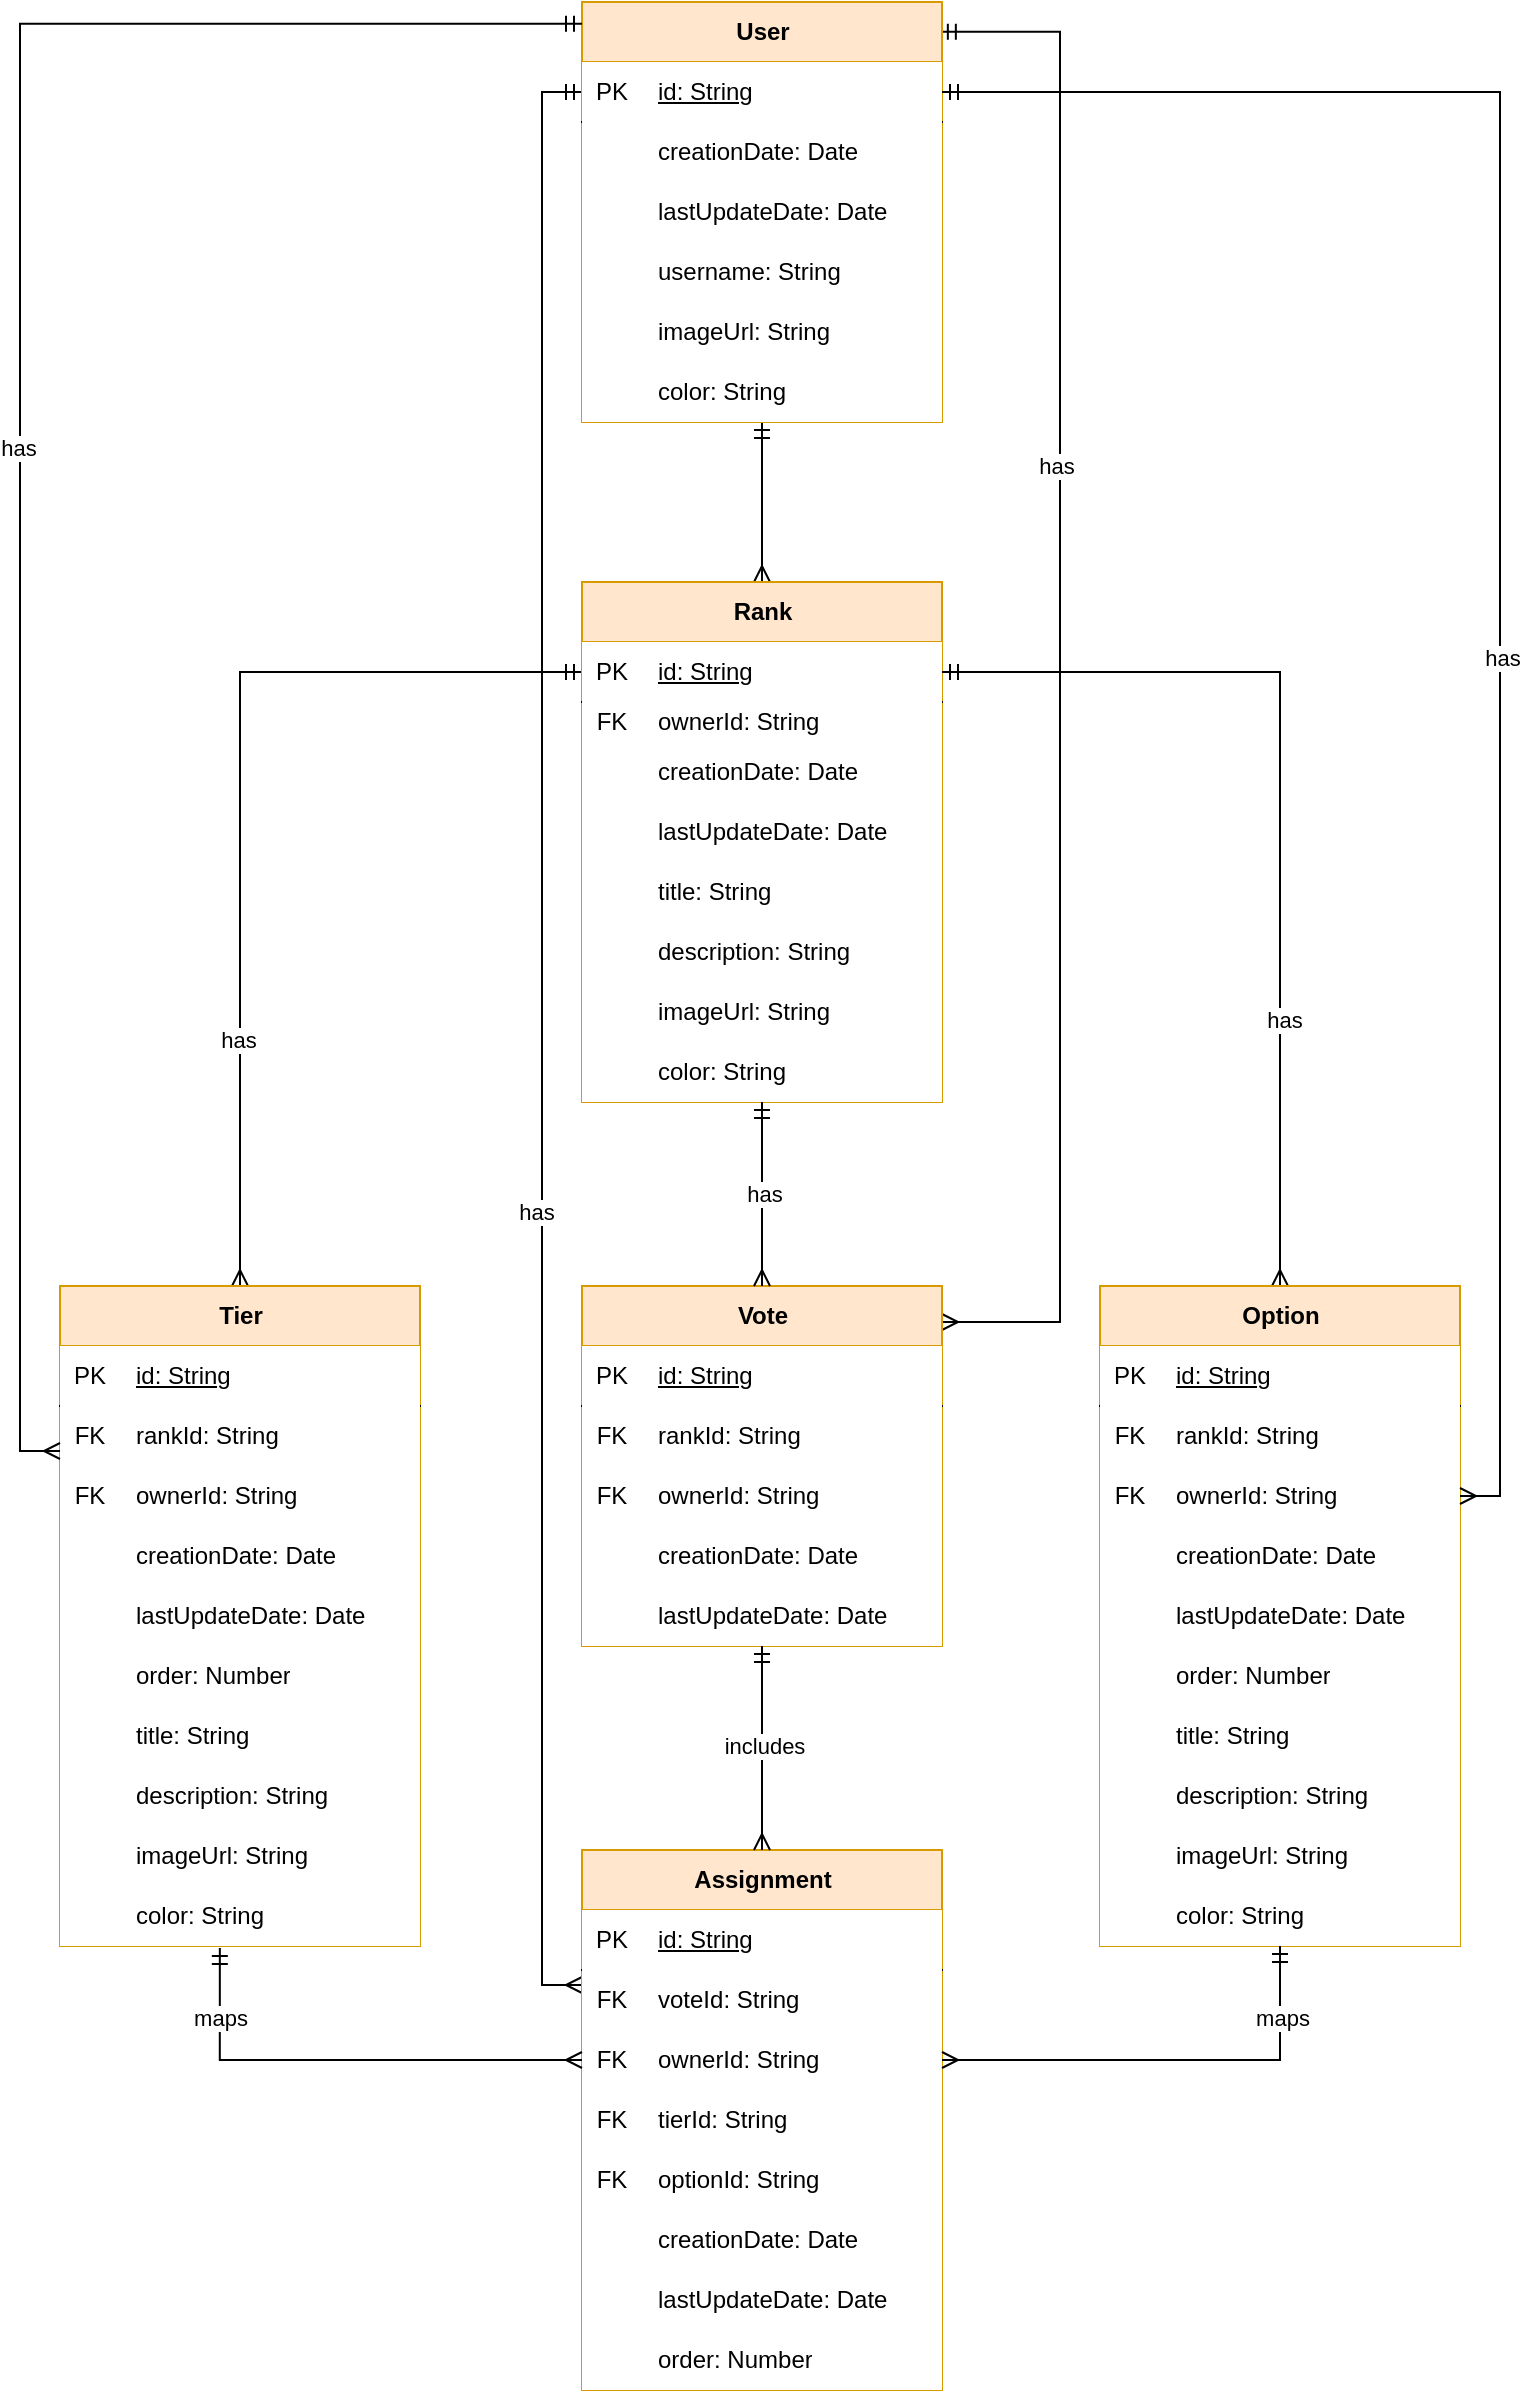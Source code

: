 <mxfile version="26.0.9" pages="2">
  <diagram id="C5RBs43oDa-KdzZeNtuy" name="DomainEntities">
    <mxGraphModel dx="1434" dy="2005" grid="1" gridSize="10" guides="1" tooltips="1" connect="1" arrows="1" fold="1" page="1" pageScale="1" pageWidth="827" pageHeight="1169" math="0" shadow="0">
      <root>
        <mxCell id="WIyWlLk6GJQsqaUBKTNV-0" />
        <mxCell id="WIyWlLk6GJQsqaUBKTNV-1" parent="WIyWlLk6GJQsqaUBKTNV-0" />
        <mxCell id="fkrr19BBSiYLOaLk3mBd-86" style="edgeStyle=orthogonalEdgeStyle;rounded=0;orthogonalLoop=1;jettySize=auto;html=1;exitX=0.5;exitY=0;exitDx=0;exitDy=0;entryX=0;entryY=0.5;entryDx=0;entryDy=0;endArrow=ERmandOne;endFill=0;startArrow=ERmany;startFill=0;" parent="WIyWlLk6GJQsqaUBKTNV-1" source="fkrr19BBSiYLOaLk3mBd-0" target="fkrr19BBSiYLOaLk3mBd-14" edge="1">
          <mxGeometry relative="1" as="geometry" />
        </mxCell>
        <mxCell id="fkrr19BBSiYLOaLk3mBd-94" value="has" style="edgeLabel;html=1;align=center;verticalAlign=middle;resizable=0;points=[];" parent="fkrr19BBSiYLOaLk3mBd-86" vertex="1" connectable="0">
          <mxGeometry x="-0.484" y="1" relative="1" as="geometry">
            <mxPoint as="offset" />
          </mxGeometry>
        </mxCell>
        <mxCell id="fkrr19BBSiYLOaLk3mBd-0" value="Tier" style="shape=table;startSize=30;container=1;collapsible=1;childLayout=tableLayout;fixedRows=1;rowLines=0;fontStyle=1;align=center;resizeLast=1;html=1;fillColor=#ffe6cc;strokeColor=#d79b00;fillStyle=solid;" parent="WIyWlLk6GJQsqaUBKTNV-1" vertex="1">
          <mxGeometry x="40" y="392" width="180" height="330" as="geometry" />
        </mxCell>
        <mxCell id="fkrr19BBSiYLOaLk3mBd-1" value="" style="shape=tableRow;horizontal=0;startSize=0;swimlaneHead=0;swimlaneBody=0;fillColor=none;collapsible=0;dropTarget=0;points=[[0,0.5],[1,0.5]];portConstraint=eastwest;top=0;left=0;right=0;bottom=1;" parent="fkrr19BBSiYLOaLk3mBd-0" vertex="1">
          <mxGeometry y="30" width="180" height="30" as="geometry" />
        </mxCell>
        <mxCell id="fkrr19BBSiYLOaLk3mBd-2" value="PK" style="shape=partialRectangle;connectable=0;fillColor=default;top=0;left=0;bottom=0;right=0;fontStyle=0;overflow=hidden;whiteSpace=wrap;html=1;" parent="fkrr19BBSiYLOaLk3mBd-1" vertex="1">
          <mxGeometry width="30" height="30" as="geometry">
            <mxRectangle width="30" height="30" as="alternateBounds" />
          </mxGeometry>
        </mxCell>
        <mxCell id="fkrr19BBSiYLOaLk3mBd-3" value="id: String" style="shape=partialRectangle;connectable=0;fillColor=default;top=0;left=0;bottom=0;right=0;align=left;spacingLeft=6;fontStyle=4;overflow=hidden;whiteSpace=wrap;html=1;" parent="fkrr19BBSiYLOaLk3mBd-1" vertex="1">
          <mxGeometry x="30" width="150" height="30" as="geometry">
            <mxRectangle width="150" height="30" as="alternateBounds" />
          </mxGeometry>
        </mxCell>
        <mxCell id="fkrr19BBSiYLOaLk3mBd-4" value="" style="shape=tableRow;horizontal=0;startSize=0;swimlaneHead=0;swimlaneBody=0;fillColor=none;collapsible=0;dropTarget=0;points=[[0,0.5],[1,0.5]];portConstraint=eastwest;top=0;left=0;right=0;bottom=0;" parent="fkrr19BBSiYLOaLk3mBd-0" vertex="1">
          <mxGeometry y="60" width="180" height="30" as="geometry" />
        </mxCell>
        <mxCell id="fkrr19BBSiYLOaLk3mBd-5" value="FK" style="shape=partialRectangle;connectable=0;fillColor=default;top=0;left=0;bottom=0;right=0;editable=1;overflow=hidden;whiteSpace=wrap;html=1;" parent="fkrr19BBSiYLOaLk3mBd-4" vertex="1">
          <mxGeometry width="30" height="30" as="geometry">
            <mxRectangle width="30" height="30" as="alternateBounds" />
          </mxGeometry>
        </mxCell>
        <mxCell id="fkrr19BBSiYLOaLk3mBd-6" value="rankId: String" style="shape=partialRectangle;connectable=0;fillColor=default;top=0;left=0;bottom=0;right=0;align=left;spacingLeft=6;overflow=hidden;whiteSpace=wrap;html=1;" parent="fkrr19BBSiYLOaLk3mBd-4" vertex="1">
          <mxGeometry x="30" width="150" height="30" as="geometry">
            <mxRectangle width="150" height="30" as="alternateBounds" />
          </mxGeometry>
        </mxCell>
        <mxCell id="fkrr19BBSiYLOaLk3mBd-7" value="" style="shape=tableRow;horizontal=0;startSize=0;swimlaneHead=0;swimlaneBody=0;fillColor=none;collapsible=0;dropTarget=0;points=[[0,0.5],[1,0.5]];portConstraint=eastwest;top=0;left=0;right=0;bottom=0;" parent="fkrr19BBSiYLOaLk3mBd-0" vertex="1">
          <mxGeometry y="90" width="180" height="30" as="geometry" />
        </mxCell>
        <mxCell id="fkrr19BBSiYLOaLk3mBd-8" value="FK" style="shape=partialRectangle;connectable=0;fillColor=default;top=0;left=0;bottom=0;right=0;editable=1;overflow=hidden;whiteSpace=wrap;html=1;" parent="fkrr19BBSiYLOaLk3mBd-7" vertex="1">
          <mxGeometry width="30" height="30" as="geometry">
            <mxRectangle width="30" height="30" as="alternateBounds" />
          </mxGeometry>
        </mxCell>
        <mxCell id="fkrr19BBSiYLOaLk3mBd-9" value="ownerId: String" style="shape=partialRectangle;connectable=0;fillColor=default;top=0;left=0;bottom=0;right=0;align=left;spacingLeft=6;overflow=hidden;whiteSpace=wrap;html=1;" parent="fkrr19BBSiYLOaLk3mBd-7" vertex="1">
          <mxGeometry x="30" width="150" height="30" as="geometry">
            <mxRectangle width="150" height="30" as="alternateBounds" />
          </mxGeometry>
        </mxCell>
        <mxCell id="fkrr19BBSiYLOaLk3mBd-10" value="" style="shape=tableRow;horizontal=0;startSize=0;swimlaneHead=0;swimlaneBody=0;fillColor=none;collapsible=0;dropTarget=0;points=[[0,0.5],[1,0.5]];portConstraint=eastwest;top=0;left=0;right=0;bottom=0;" parent="fkrr19BBSiYLOaLk3mBd-0" vertex="1">
          <mxGeometry y="120" width="180" height="30" as="geometry" />
        </mxCell>
        <mxCell id="fkrr19BBSiYLOaLk3mBd-11" value="" style="shape=partialRectangle;connectable=0;fillColor=default;top=0;left=0;bottom=0;right=0;editable=1;overflow=hidden;whiteSpace=wrap;html=1;" parent="fkrr19BBSiYLOaLk3mBd-10" vertex="1">
          <mxGeometry width="30" height="30" as="geometry">
            <mxRectangle width="30" height="30" as="alternateBounds" />
          </mxGeometry>
        </mxCell>
        <mxCell id="fkrr19BBSiYLOaLk3mBd-12" value="creationDate: Date" style="shape=partialRectangle;connectable=0;fillColor=default;top=0;left=0;bottom=0;right=0;align=left;spacingLeft=6;overflow=hidden;whiteSpace=wrap;html=1;" parent="fkrr19BBSiYLOaLk3mBd-10" vertex="1">
          <mxGeometry x="30" width="150" height="30" as="geometry">
            <mxRectangle width="150" height="30" as="alternateBounds" />
          </mxGeometry>
        </mxCell>
        <mxCell id="9jMOLHl6dxip2dDpwiiq-6" value="" style="shape=tableRow;horizontal=0;startSize=0;swimlaneHead=0;swimlaneBody=0;fillColor=none;collapsible=0;dropTarget=0;points=[[0,0.5],[1,0.5]];portConstraint=eastwest;top=0;left=0;right=0;bottom=0;" parent="fkrr19BBSiYLOaLk3mBd-0" vertex="1">
          <mxGeometry y="150" width="180" height="30" as="geometry" />
        </mxCell>
        <mxCell id="9jMOLHl6dxip2dDpwiiq-7" value="" style="shape=partialRectangle;connectable=0;fillColor=default;top=0;left=0;bottom=0;right=0;editable=1;overflow=hidden;whiteSpace=wrap;html=1;" parent="9jMOLHl6dxip2dDpwiiq-6" vertex="1">
          <mxGeometry width="30" height="30" as="geometry">
            <mxRectangle width="30" height="30" as="alternateBounds" />
          </mxGeometry>
        </mxCell>
        <mxCell id="9jMOLHl6dxip2dDpwiiq-8" value="lastUpdateDate: Date" style="shape=partialRectangle;connectable=0;fillColor=default;top=0;left=0;bottom=0;right=0;align=left;spacingLeft=6;overflow=hidden;whiteSpace=wrap;html=1;" parent="9jMOLHl6dxip2dDpwiiq-6" vertex="1">
          <mxGeometry x="30" width="150" height="30" as="geometry">
            <mxRectangle width="150" height="30" as="alternateBounds" />
          </mxGeometry>
        </mxCell>
        <mxCell id="9jMOLHl6dxip2dDpwiiq-9" value="" style="shape=tableRow;horizontal=0;startSize=0;swimlaneHead=0;swimlaneBody=0;fillColor=none;collapsible=0;dropTarget=0;points=[[0,0.5],[1,0.5]];portConstraint=eastwest;top=0;left=0;right=0;bottom=0;" parent="fkrr19BBSiYLOaLk3mBd-0" vertex="1">
          <mxGeometry y="180" width="180" height="30" as="geometry" />
        </mxCell>
        <mxCell id="9jMOLHl6dxip2dDpwiiq-10" value="" style="shape=partialRectangle;connectable=0;fillColor=default;top=0;left=0;bottom=0;right=0;editable=1;overflow=hidden;whiteSpace=wrap;html=1;" parent="9jMOLHl6dxip2dDpwiiq-9" vertex="1">
          <mxGeometry width="30" height="30" as="geometry">
            <mxRectangle width="30" height="30" as="alternateBounds" />
          </mxGeometry>
        </mxCell>
        <mxCell id="9jMOLHl6dxip2dDpwiiq-11" value="order: Number" style="shape=partialRectangle;connectable=0;fillColor=default;top=0;left=0;bottom=0;right=0;align=left;spacingLeft=6;overflow=hidden;whiteSpace=wrap;html=1;" parent="9jMOLHl6dxip2dDpwiiq-9" vertex="1">
          <mxGeometry x="30" width="150" height="30" as="geometry">
            <mxRectangle width="150" height="30" as="alternateBounds" />
          </mxGeometry>
        </mxCell>
        <mxCell id="KMyuxVxlBVKXIE_KuSZn-6" value="" style="shape=tableRow;horizontal=0;startSize=0;swimlaneHead=0;swimlaneBody=0;fillColor=none;collapsible=0;dropTarget=0;points=[[0,0.5],[1,0.5]];portConstraint=eastwest;top=0;left=0;right=0;bottom=0;" parent="fkrr19BBSiYLOaLk3mBd-0" vertex="1">
          <mxGeometry y="210" width="180" height="30" as="geometry" />
        </mxCell>
        <mxCell id="KMyuxVxlBVKXIE_KuSZn-7" value="" style="shape=partialRectangle;connectable=0;fillColor=default;top=0;left=0;bottom=0;right=0;editable=1;overflow=hidden;whiteSpace=wrap;html=1;" parent="KMyuxVxlBVKXIE_KuSZn-6" vertex="1">
          <mxGeometry width="30" height="30" as="geometry">
            <mxRectangle width="30" height="30" as="alternateBounds" />
          </mxGeometry>
        </mxCell>
        <mxCell id="KMyuxVxlBVKXIE_KuSZn-8" value="title: String" style="shape=partialRectangle;connectable=0;fillColor=default;top=0;left=0;bottom=0;right=0;align=left;spacingLeft=6;overflow=hidden;whiteSpace=wrap;html=1;" parent="KMyuxVxlBVKXIE_KuSZn-6" vertex="1">
          <mxGeometry x="30" width="150" height="30" as="geometry">
            <mxRectangle width="150" height="30" as="alternateBounds" />
          </mxGeometry>
        </mxCell>
        <mxCell id="GmclZefGtYWmTUeCj2ly-3" value="" style="shape=tableRow;horizontal=0;startSize=0;swimlaneHead=0;swimlaneBody=0;fillColor=none;collapsible=0;dropTarget=0;points=[[0,0.5],[1,0.5]];portConstraint=eastwest;top=0;left=0;right=0;bottom=0;" parent="fkrr19BBSiYLOaLk3mBd-0" vertex="1">
          <mxGeometry y="240" width="180" height="30" as="geometry" />
        </mxCell>
        <mxCell id="GmclZefGtYWmTUeCj2ly-4" value="" style="shape=partialRectangle;connectable=0;fillColor=default;top=0;left=0;bottom=0;right=0;editable=1;overflow=hidden;whiteSpace=wrap;html=1;" parent="GmclZefGtYWmTUeCj2ly-3" vertex="1">
          <mxGeometry width="30" height="30" as="geometry">
            <mxRectangle width="30" height="30" as="alternateBounds" />
          </mxGeometry>
        </mxCell>
        <mxCell id="GmclZefGtYWmTUeCj2ly-5" value="description: String" style="shape=partialRectangle;connectable=0;fillColor=default;top=0;left=0;bottom=0;right=0;align=left;spacingLeft=6;overflow=hidden;whiteSpace=wrap;html=1;" parent="GmclZefGtYWmTUeCj2ly-3" vertex="1">
          <mxGeometry x="30" width="150" height="30" as="geometry">
            <mxRectangle width="150" height="30" as="alternateBounds" />
          </mxGeometry>
        </mxCell>
        <mxCell id="Wp8GdfuxvMZCdg0CENbs-42" value="" style="shape=tableRow;horizontal=0;startSize=0;swimlaneHead=0;swimlaneBody=0;fillColor=none;collapsible=0;dropTarget=0;points=[[0,0.5],[1,0.5]];portConstraint=eastwest;top=0;left=0;right=0;bottom=0;" parent="fkrr19BBSiYLOaLk3mBd-0" vertex="1">
          <mxGeometry y="270" width="180" height="30" as="geometry" />
        </mxCell>
        <mxCell id="Wp8GdfuxvMZCdg0CENbs-43" value="" style="shape=partialRectangle;connectable=0;fillColor=default;top=0;left=0;bottom=0;right=0;editable=1;overflow=hidden;whiteSpace=wrap;html=1;" parent="Wp8GdfuxvMZCdg0CENbs-42" vertex="1">
          <mxGeometry width="30" height="30" as="geometry">
            <mxRectangle width="30" height="30" as="alternateBounds" />
          </mxGeometry>
        </mxCell>
        <mxCell id="Wp8GdfuxvMZCdg0CENbs-44" value="imageUrl: String" style="shape=partialRectangle;connectable=0;fillColor=default;top=0;left=0;bottom=0;right=0;align=left;spacingLeft=6;overflow=hidden;whiteSpace=wrap;html=1;" parent="Wp8GdfuxvMZCdg0CENbs-42" vertex="1">
          <mxGeometry x="30" width="150" height="30" as="geometry">
            <mxRectangle width="150" height="30" as="alternateBounds" />
          </mxGeometry>
        </mxCell>
        <mxCell id="Wp8GdfuxvMZCdg0CENbs-82" value="" style="shape=tableRow;horizontal=0;startSize=0;swimlaneHead=0;swimlaneBody=0;fillColor=none;collapsible=0;dropTarget=0;points=[[0,0.5],[1,0.5]];portConstraint=eastwest;top=0;left=0;right=0;bottom=0;" parent="fkrr19BBSiYLOaLk3mBd-0" vertex="1">
          <mxGeometry y="300" width="180" height="30" as="geometry" />
        </mxCell>
        <mxCell id="Wp8GdfuxvMZCdg0CENbs-83" value="" style="shape=partialRectangle;connectable=0;fillColor=default;top=0;left=0;bottom=0;right=0;editable=1;overflow=hidden;whiteSpace=wrap;html=1;" parent="Wp8GdfuxvMZCdg0CENbs-82" vertex="1">
          <mxGeometry width="30" height="30" as="geometry">
            <mxRectangle width="30" height="30" as="alternateBounds" />
          </mxGeometry>
        </mxCell>
        <mxCell id="Wp8GdfuxvMZCdg0CENbs-84" value="color: String" style="shape=partialRectangle;connectable=0;fillColor=default;top=0;left=0;bottom=0;right=0;align=left;spacingLeft=6;overflow=hidden;whiteSpace=wrap;html=1;" parent="Wp8GdfuxvMZCdg0CENbs-82" vertex="1">
          <mxGeometry x="30" width="150" height="30" as="geometry">
            <mxRectangle width="150" height="30" as="alternateBounds" />
          </mxGeometry>
        </mxCell>
        <mxCell id="Wp8GdfuxvMZCdg0CENbs-129" style="edgeStyle=orthogonalEdgeStyle;rounded=0;orthogonalLoop=1;jettySize=auto;html=1;exitX=0.5;exitY=0;exitDx=0;exitDy=0;entryX=0.5;entryY=1;entryDx=0;entryDy=0;endArrow=ERmandOne;endFill=0;startArrow=ERmany;startFill=0;" parent="WIyWlLk6GJQsqaUBKTNV-1" source="fkrr19BBSiYLOaLk3mBd-13" target="Wp8GdfuxvMZCdg0CENbs-48" edge="1">
          <mxGeometry relative="1" as="geometry" />
        </mxCell>
        <mxCell id="fkrr19BBSiYLOaLk3mBd-13" value="Rank" style="shape=table;startSize=30;container=1;collapsible=1;childLayout=tableLayout;fixedRows=1;rowLines=0;fontStyle=1;align=center;resizeLast=1;html=1;fillColor=#ffe6cc;strokeColor=#d79b00;fillStyle=solid;" parent="WIyWlLk6GJQsqaUBKTNV-1" vertex="1">
          <mxGeometry x="301" y="40" width="180" height="260" as="geometry" />
        </mxCell>
        <mxCell id="fkrr19BBSiYLOaLk3mBd-14" value="" style="shape=tableRow;horizontal=0;startSize=0;swimlaneHead=0;swimlaneBody=0;fillColor=none;collapsible=0;dropTarget=0;points=[[0,0.5],[1,0.5]];portConstraint=eastwest;top=0;left=0;right=0;bottom=1;" parent="fkrr19BBSiYLOaLk3mBd-13" vertex="1">
          <mxGeometry y="30" width="180" height="30" as="geometry" />
        </mxCell>
        <mxCell id="fkrr19BBSiYLOaLk3mBd-15" value="PK" style="shape=partialRectangle;connectable=0;fillColor=default;top=0;left=0;bottom=0;right=0;fontStyle=0;overflow=hidden;whiteSpace=wrap;html=1;" parent="fkrr19BBSiYLOaLk3mBd-14" vertex="1">
          <mxGeometry width="30" height="30" as="geometry">
            <mxRectangle width="30" height="30" as="alternateBounds" />
          </mxGeometry>
        </mxCell>
        <mxCell id="fkrr19BBSiYLOaLk3mBd-16" value="id: String" style="shape=partialRectangle;connectable=0;fillColor=default;top=0;left=0;bottom=0;right=0;align=left;spacingLeft=6;fontStyle=4;overflow=hidden;whiteSpace=wrap;html=1;" parent="fkrr19BBSiYLOaLk3mBd-14" vertex="1">
          <mxGeometry x="30" width="150" height="30" as="geometry">
            <mxRectangle width="150" height="30" as="alternateBounds" />
          </mxGeometry>
        </mxCell>
        <mxCell id="fkrr19BBSiYLOaLk3mBd-17" value="" style="shape=tableRow;horizontal=0;startSize=0;swimlaneHead=0;swimlaneBody=0;fillColor=none;collapsible=0;dropTarget=0;points=[[0,0.5],[1,0.5]];portConstraint=eastwest;top=0;left=0;right=0;bottom=0;" parent="fkrr19BBSiYLOaLk3mBd-13" vertex="1">
          <mxGeometry y="60" width="180" height="20" as="geometry" />
        </mxCell>
        <mxCell id="fkrr19BBSiYLOaLk3mBd-18" value="FK" style="shape=partialRectangle;connectable=0;fillColor=default;top=0;left=0;bottom=0;right=0;editable=1;overflow=hidden;whiteSpace=wrap;html=1;" parent="fkrr19BBSiYLOaLk3mBd-17" vertex="1">
          <mxGeometry width="30" height="20" as="geometry">
            <mxRectangle width="30" height="20" as="alternateBounds" />
          </mxGeometry>
        </mxCell>
        <mxCell id="fkrr19BBSiYLOaLk3mBd-19" value="ownerId: String" style="shape=partialRectangle;connectable=0;fillColor=default;top=0;left=0;bottom=0;right=0;align=left;spacingLeft=6;overflow=hidden;whiteSpace=wrap;html=1;" parent="fkrr19BBSiYLOaLk3mBd-17" vertex="1">
          <mxGeometry x="30" width="150" height="20" as="geometry">
            <mxRectangle width="150" height="20" as="alternateBounds" />
          </mxGeometry>
        </mxCell>
        <mxCell id="fkrr19BBSiYLOaLk3mBd-20" value="" style="shape=tableRow;horizontal=0;startSize=0;swimlaneHead=0;swimlaneBody=0;fillColor=none;collapsible=0;dropTarget=0;points=[[0,0.5],[1,0.5]];portConstraint=eastwest;top=0;left=0;right=0;bottom=0;" parent="fkrr19BBSiYLOaLk3mBd-13" vertex="1">
          <mxGeometry y="80" width="180" height="30" as="geometry" />
        </mxCell>
        <mxCell id="fkrr19BBSiYLOaLk3mBd-21" value="" style="shape=partialRectangle;connectable=0;fillColor=default;top=0;left=0;bottom=0;right=0;editable=1;overflow=hidden;whiteSpace=wrap;html=1;" parent="fkrr19BBSiYLOaLk3mBd-20" vertex="1">
          <mxGeometry width="30" height="30" as="geometry">
            <mxRectangle width="30" height="30" as="alternateBounds" />
          </mxGeometry>
        </mxCell>
        <mxCell id="fkrr19BBSiYLOaLk3mBd-22" value="creationDate: Date" style="shape=partialRectangle;connectable=0;fillColor=default;top=0;left=0;bottom=0;right=0;align=left;spacingLeft=6;overflow=hidden;whiteSpace=wrap;html=1;" parent="fkrr19BBSiYLOaLk3mBd-20" vertex="1">
          <mxGeometry x="30" width="150" height="30" as="geometry">
            <mxRectangle width="150" height="30" as="alternateBounds" />
          </mxGeometry>
        </mxCell>
        <mxCell id="9jMOLHl6dxip2dDpwiiq-0" value="" style="shape=tableRow;horizontal=0;startSize=0;swimlaneHead=0;swimlaneBody=0;fillColor=none;collapsible=0;dropTarget=0;points=[[0,0.5],[1,0.5]];portConstraint=eastwest;top=0;left=0;right=0;bottom=0;" parent="fkrr19BBSiYLOaLk3mBd-13" vertex="1">
          <mxGeometry y="110" width="180" height="30" as="geometry" />
        </mxCell>
        <mxCell id="9jMOLHl6dxip2dDpwiiq-1" value="" style="shape=partialRectangle;connectable=0;fillColor=default;top=0;left=0;bottom=0;right=0;editable=1;overflow=hidden;whiteSpace=wrap;html=1;" parent="9jMOLHl6dxip2dDpwiiq-0" vertex="1">
          <mxGeometry width="30" height="30" as="geometry">
            <mxRectangle width="30" height="30" as="alternateBounds" />
          </mxGeometry>
        </mxCell>
        <mxCell id="9jMOLHl6dxip2dDpwiiq-2" value="lastUpdateDate: Date" style="shape=partialRectangle;connectable=0;fillColor=default;top=0;left=0;bottom=0;right=0;align=left;spacingLeft=6;overflow=hidden;whiteSpace=wrap;html=1;" parent="9jMOLHl6dxip2dDpwiiq-0" vertex="1">
          <mxGeometry x="30" width="150" height="30" as="geometry">
            <mxRectangle width="150" height="30" as="alternateBounds" />
          </mxGeometry>
        </mxCell>
        <mxCell id="9jMOLHl6dxip2dDpwiiq-3" value="" style="shape=tableRow;horizontal=0;startSize=0;swimlaneHead=0;swimlaneBody=0;fillColor=none;collapsible=0;dropTarget=0;points=[[0,0.5],[1,0.5]];portConstraint=eastwest;top=0;left=0;right=0;bottom=0;" parent="fkrr19BBSiYLOaLk3mBd-13" vertex="1">
          <mxGeometry y="140" width="180" height="30" as="geometry" />
        </mxCell>
        <mxCell id="9jMOLHl6dxip2dDpwiiq-4" value="" style="shape=partialRectangle;connectable=0;fillColor=default;top=0;left=0;bottom=0;right=0;editable=1;overflow=hidden;whiteSpace=wrap;html=1;" parent="9jMOLHl6dxip2dDpwiiq-3" vertex="1">
          <mxGeometry width="30" height="30" as="geometry">
            <mxRectangle width="30" height="30" as="alternateBounds" />
          </mxGeometry>
        </mxCell>
        <mxCell id="9jMOLHl6dxip2dDpwiiq-5" value="title: String" style="shape=partialRectangle;connectable=0;fillColor=default;top=0;left=0;bottom=0;right=0;align=left;spacingLeft=6;overflow=hidden;whiteSpace=wrap;html=1;" parent="9jMOLHl6dxip2dDpwiiq-3" vertex="1">
          <mxGeometry x="30" width="150" height="30" as="geometry">
            <mxRectangle width="150" height="30" as="alternateBounds" />
          </mxGeometry>
        </mxCell>
        <mxCell id="GmclZefGtYWmTUeCj2ly-0" value="" style="shape=tableRow;horizontal=0;startSize=0;swimlaneHead=0;swimlaneBody=0;fillColor=none;collapsible=0;dropTarget=0;points=[[0,0.5],[1,0.5]];portConstraint=eastwest;top=0;left=0;right=0;bottom=0;" parent="fkrr19BBSiYLOaLk3mBd-13" vertex="1">
          <mxGeometry y="170" width="180" height="30" as="geometry" />
        </mxCell>
        <mxCell id="GmclZefGtYWmTUeCj2ly-1" value="" style="shape=partialRectangle;connectable=0;fillColor=default;top=0;left=0;bottom=0;right=0;editable=1;overflow=hidden;whiteSpace=wrap;html=1;" parent="GmclZefGtYWmTUeCj2ly-0" vertex="1">
          <mxGeometry width="30" height="30" as="geometry">
            <mxRectangle width="30" height="30" as="alternateBounds" />
          </mxGeometry>
        </mxCell>
        <mxCell id="GmclZefGtYWmTUeCj2ly-2" value="description: String" style="shape=partialRectangle;connectable=0;fillColor=default;top=0;left=0;bottom=0;right=0;align=left;spacingLeft=6;overflow=hidden;whiteSpace=wrap;html=1;" parent="GmclZefGtYWmTUeCj2ly-0" vertex="1">
          <mxGeometry x="30" width="150" height="30" as="geometry">
            <mxRectangle width="150" height="30" as="alternateBounds" />
          </mxGeometry>
        </mxCell>
        <mxCell id="Wp8GdfuxvMZCdg0CENbs-91" value="" style="shape=tableRow;horizontal=0;startSize=0;swimlaneHead=0;swimlaneBody=0;fillColor=none;collapsible=0;dropTarget=0;points=[[0,0.5],[1,0.5]];portConstraint=eastwest;top=0;left=0;right=0;bottom=0;" parent="fkrr19BBSiYLOaLk3mBd-13" vertex="1">
          <mxGeometry y="200" width="180" height="30" as="geometry" />
        </mxCell>
        <mxCell id="Wp8GdfuxvMZCdg0CENbs-92" value="" style="shape=partialRectangle;connectable=0;fillColor=default;top=0;left=0;bottom=0;right=0;editable=1;overflow=hidden;whiteSpace=wrap;html=1;" parent="Wp8GdfuxvMZCdg0CENbs-91" vertex="1">
          <mxGeometry width="30" height="30" as="geometry">
            <mxRectangle width="30" height="30" as="alternateBounds" />
          </mxGeometry>
        </mxCell>
        <mxCell id="Wp8GdfuxvMZCdg0CENbs-93" value="imageUrl: String" style="shape=partialRectangle;connectable=0;fillColor=default;top=0;left=0;bottom=0;right=0;align=left;spacingLeft=6;overflow=hidden;whiteSpace=wrap;html=1;" parent="Wp8GdfuxvMZCdg0CENbs-91" vertex="1">
          <mxGeometry x="30" width="150" height="30" as="geometry">
            <mxRectangle width="150" height="30" as="alternateBounds" />
          </mxGeometry>
        </mxCell>
        <mxCell id="Wp8GdfuxvMZCdg0CENbs-122" value="" style="shape=tableRow;horizontal=0;startSize=0;swimlaneHead=0;swimlaneBody=0;fillColor=none;collapsible=0;dropTarget=0;points=[[0,0.5],[1,0.5]];portConstraint=eastwest;top=0;left=0;right=0;bottom=0;" parent="fkrr19BBSiYLOaLk3mBd-13" vertex="1">
          <mxGeometry y="230" width="180" height="30" as="geometry" />
        </mxCell>
        <mxCell id="Wp8GdfuxvMZCdg0CENbs-123" value="" style="shape=partialRectangle;connectable=0;fillColor=default;top=0;left=0;bottom=0;right=0;editable=1;overflow=hidden;whiteSpace=wrap;html=1;" parent="Wp8GdfuxvMZCdg0CENbs-122" vertex="1">
          <mxGeometry width="30" height="30" as="geometry">
            <mxRectangle width="30" height="30" as="alternateBounds" />
          </mxGeometry>
        </mxCell>
        <mxCell id="Wp8GdfuxvMZCdg0CENbs-124" value="color: String" style="shape=partialRectangle;connectable=0;fillColor=default;top=0;left=0;bottom=0;right=0;align=left;spacingLeft=6;overflow=hidden;whiteSpace=wrap;html=1;" parent="Wp8GdfuxvMZCdg0CENbs-122" vertex="1">
          <mxGeometry x="30" width="150" height="30" as="geometry">
            <mxRectangle width="150" height="30" as="alternateBounds" />
          </mxGeometry>
        </mxCell>
        <mxCell id="Wp8GdfuxvMZCdg0CENbs-125" style="edgeStyle=orthogonalEdgeStyle;rounded=0;orthogonalLoop=1;jettySize=auto;html=1;entryX=0.994;entryY=0.071;entryDx=0;entryDy=0;entryPerimeter=0;exitX=1;exitY=0.1;exitDx=0;exitDy=0;exitPerimeter=0;endArrow=ERmandOne;endFill=0;startArrow=ERmany;startFill=0;" parent="WIyWlLk6GJQsqaUBKTNV-1" source="fkrr19BBSiYLOaLk3mBd-26" target="Wp8GdfuxvMZCdg0CENbs-48" edge="1">
          <mxGeometry relative="1" as="geometry">
            <mxPoint x="500" y="410" as="sourcePoint" />
            <mxPoint x="380" y="-40" as="targetPoint" />
            <Array as="points">
              <mxPoint x="540" y="410" />
              <mxPoint x="540" y="-235" />
            </Array>
          </mxGeometry>
        </mxCell>
        <mxCell id="Wp8GdfuxvMZCdg0CENbs-133" value="has" style="edgeLabel;html=1;align=center;verticalAlign=middle;resizable=0;points=[];" parent="Wp8GdfuxvMZCdg0CENbs-125" vertex="1" connectable="0">
          <mxGeometry x="0.275" y="2" relative="1" as="geometry">
            <mxPoint as="offset" />
          </mxGeometry>
        </mxCell>
        <mxCell id="fkrr19BBSiYLOaLk3mBd-26" value="Vote" style="shape=table;startSize=30;container=1;collapsible=1;childLayout=tableLayout;fixedRows=1;rowLines=0;fontStyle=1;align=center;resizeLast=1;html=1;fillColor=#ffe6cc;strokeColor=#d79b00;fillStyle=solid;" parent="WIyWlLk6GJQsqaUBKTNV-1" vertex="1">
          <mxGeometry x="301" y="392" width="180" height="180" as="geometry" />
        </mxCell>
        <mxCell id="fkrr19BBSiYLOaLk3mBd-27" value="" style="shape=tableRow;horizontal=0;startSize=0;swimlaneHead=0;swimlaneBody=0;fillColor=none;collapsible=0;dropTarget=0;points=[[0,0.5],[1,0.5]];portConstraint=eastwest;top=0;left=0;right=0;bottom=1;" parent="fkrr19BBSiYLOaLk3mBd-26" vertex="1">
          <mxGeometry y="30" width="180" height="30" as="geometry" />
        </mxCell>
        <mxCell id="fkrr19BBSiYLOaLk3mBd-28" value="&lt;span style=&quot;font-weight: normal;&quot;&gt;PK&lt;/span&gt;" style="shape=partialRectangle;connectable=0;fillColor=default;top=0;left=0;bottom=0;right=0;fontStyle=1;overflow=hidden;whiteSpace=wrap;html=1;" parent="fkrr19BBSiYLOaLk3mBd-27" vertex="1">
          <mxGeometry width="30" height="30" as="geometry">
            <mxRectangle width="30" height="30" as="alternateBounds" />
          </mxGeometry>
        </mxCell>
        <mxCell id="fkrr19BBSiYLOaLk3mBd-29" value="&lt;span style=&quot;font-weight: normal;&quot;&gt;id: String&lt;/span&gt;" style="shape=partialRectangle;connectable=0;fillColor=default;top=0;left=0;bottom=0;right=0;align=left;spacingLeft=6;fontStyle=5;overflow=hidden;whiteSpace=wrap;html=1;" parent="fkrr19BBSiYLOaLk3mBd-27" vertex="1">
          <mxGeometry x="30" width="150" height="30" as="geometry">
            <mxRectangle width="150" height="30" as="alternateBounds" />
          </mxGeometry>
        </mxCell>
        <mxCell id="fkrr19BBSiYLOaLk3mBd-30" value="" style="shape=tableRow;horizontal=0;startSize=0;swimlaneHead=0;swimlaneBody=0;fillColor=none;collapsible=0;dropTarget=0;points=[[0,0.5],[1,0.5]];portConstraint=eastwest;top=0;left=0;right=0;bottom=0;" parent="fkrr19BBSiYLOaLk3mBd-26" vertex="1">
          <mxGeometry y="60" width="180" height="30" as="geometry" />
        </mxCell>
        <mxCell id="fkrr19BBSiYLOaLk3mBd-31" value="FK" style="shape=partialRectangle;connectable=0;fillColor=default;top=0;left=0;bottom=0;right=0;editable=1;overflow=hidden;whiteSpace=wrap;html=1;" parent="fkrr19BBSiYLOaLk3mBd-30" vertex="1">
          <mxGeometry width="30" height="30" as="geometry">
            <mxRectangle width="30" height="30" as="alternateBounds" />
          </mxGeometry>
        </mxCell>
        <mxCell id="fkrr19BBSiYLOaLk3mBd-32" value="rankId: String" style="shape=partialRectangle;connectable=0;fillColor=default;top=0;left=0;bottom=0;right=0;align=left;spacingLeft=6;overflow=hidden;whiteSpace=wrap;html=1;" parent="fkrr19BBSiYLOaLk3mBd-30" vertex="1">
          <mxGeometry x="30" width="150" height="30" as="geometry">
            <mxRectangle width="150" height="30" as="alternateBounds" />
          </mxGeometry>
        </mxCell>
        <mxCell id="fkrr19BBSiYLOaLk3mBd-33" value="" style="shape=tableRow;horizontal=0;startSize=0;swimlaneHead=0;swimlaneBody=0;fillColor=none;collapsible=0;dropTarget=0;points=[[0,0.5],[1,0.5]];portConstraint=eastwest;top=0;left=0;right=0;bottom=0;" parent="fkrr19BBSiYLOaLk3mBd-26" vertex="1">
          <mxGeometry y="90" width="180" height="30" as="geometry" />
        </mxCell>
        <mxCell id="fkrr19BBSiYLOaLk3mBd-34" value="FK" style="shape=partialRectangle;connectable=0;fillColor=default;top=0;left=0;bottom=0;right=0;editable=1;overflow=hidden;whiteSpace=wrap;html=1;" parent="fkrr19BBSiYLOaLk3mBd-33" vertex="1">
          <mxGeometry width="30" height="30" as="geometry">
            <mxRectangle width="30" height="30" as="alternateBounds" />
          </mxGeometry>
        </mxCell>
        <mxCell id="fkrr19BBSiYLOaLk3mBd-35" value="ownerId: String" style="shape=partialRectangle;connectable=0;fillColor=default;top=0;left=0;bottom=0;right=0;align=left;spacingLeft=6;overflow=hidden;whiteSpace=wrap;html=1;" parent="fkrr19BBSiYLOaLk3mBd-33" vertex="1">
          <mxGeometry x="30" width="150" height="30" as="geometry">
            <mxRectangle width="150" height="30" as="alternateBounds" />
          </mxGeometry>
        </mxCell>
        <mxCell id="Wp8GdfuxvMZCdg0CENbs-11" value="" style="shape=tableRow;horizontal=0;startSize=0;swimlaneHead=0;swimlaneBody=0;fillColor=none;collapsible=0;dropTarget=0;points=[[0,0.5],[1,0.5]];portConstraint=eastwest;top=0;left=0;right=0;bottom=0;" parent="fkrr19BBSiYLOaLk3mBd-26" vertex="1">
          <mxGeometry y="120" width="180" height="30" as="geometry" />
        </mxCell>
        <mxCell id="Wp8GdfuxvMZCdg0CENbs-12" value="" style="shape=partialRectangle;connectable=0;fillColor=default;top=0;left=0;bottom=0;right=0;editable=1;overflow=hidden;whiteSpace=wrap;html=1;" parent="Wp8GdfuxvMZCdg0CENbs-11" vertex="1">
          <mxGeometry width="30" height="30" as="geometry">
            <mxRectangle width="30" height="30" as="alternateBounds" />
          </mxGeometry>
        </mxCell>
        <mxCell id="Wp8GdfuxvMZCdg0CENbs-13" value="creationDate: Date" style="shape=partialRectangle;connectable=0;fillColor=default;top=0;left=0;bottom=0;right=0;align=left;spacingLeft=6;overflow=hidden;whiteSpace=wrap;html=1;" parent="Wp8GdfuxvMZCdg0CENbs-11" vertex="1">
          <mxGeometry x="30" width="150" height="30" as="geometry">
            <mxRectangle width="150" height="30" as="alternateBounds" />
          </mxGeometry>
        </mxCell>
        <mxCell id="Wp8GdfuxvMZCdg0CENbs-73" value="" style="shape=tableRow;horizontal=0;startSize=0;swimlaneHead=0;swimlaneBody=0;fillColor=none;collapsible=0;dropTarget=0;points=[[0,0.5],[1,0.5]];portConstraint=eastwest;top=0;left=0;right=0;bottom=0;" parent="fkrr19BBSiYLOaLk3mBd-26" vertex="1">
          <mxGeometry y="150" width="180" height="30" as="geometry" />
        </mxCell>
        <mxCell id="Wp8GdfuxvMZCdg0CENbs-74" value="" style="shape=partialRectangle;connectable=0;fillColor=default;top=0;left=0;bottom=0;right=0;editable=1;overflow=hidden;whiteSpace=wrap;html=1;" parent="Wp8GdfuxvMZCdg0CENbs-73" vertex="1">
          <mxGeometry width="30" height="30" as="geometry">
            <mxRectangle width="30" height="30" as="alternateBounds" />
          </mxGeometry>
        </mxCell>
        <mxCell id="Wp8GdfuxvMZCdg0CENbs-75" value="lastUpdateDate: Date" style="shape=partialRectangle;connectable=0;fillColor=default;top=0;left=0;bottom=0;right=0;align=left;spacingLeft=6;overflow=hidden;whiteSpace=wrap;html=1;" parent="Wp8GdfuxvMZCdg0CENbs-73" vertex="1">
          <mxGeometry x="30" width="150" height="30" as="geometry">
            <mxRectangle width="150" height="30" as="alternateBounds" />
          </mxGeometry>
        </mxCell>
        <mxCell id="Wp8GdfuxvMZCdg0CENbs-135" style="edgeStyle=orthogonalEdgeStyle;rounded=0;orthogonalLoop=1;jettySize=auto;html=1;exitX=0;exitY=0.25;exitDx=0;exitDy=0;entryX=0;entryY=0.5;entryDx=0;entryDy=0;endArrow=ERmandOne;endFill=0;startArrow=ERmany;startFill=0;" parent="WIyWlLk6GJQsqaUBKTNV-1" source="fkrr19BBSiYLOaLk3mBd-39" target="Wp8GdfuxvMZCdg0CENbs-49" edge="1">
          <mxGeometry relative="1" as="geometry" />
        </mxCell>
        <mxCell id="Wp8GdfuxvMZCdg0CENbs-136" value="has" style="edgeLabel;html=1;align=center;verticalAlign=middle;resizable=0;points=[];" parent="Wp8GdfuxvMZCdg0CENbs-135" vertex="1" connectable="0">
          <mxGeometry x="-0.174" y="3" relative="1" as="geometry">
            <mxPoint y="1" as="offset" />
          </mxGeometry>
        </mxCell>
        <mxCell id="fkrr19BBSiYLOaLk3mBd-39" value="Assignment" style="shape=table;startSize=30;container=1;collapsible=1;childLayout=tableLayout;fixedRows=1;rowLines=0;fontStyle=1;align=center;resizeLast=1;html=1;fillColor=#ffe6cc;strokeColor=#d79b00;fillStyle=solid;" parent="WIyWlLk6GJQsqaUBKTNV-1" vertex="1">
          <mxGeometry x="301" y="674" width="180" height="270" as="geometry" />
        </mxCell>
        <mxCell id="fkrr19BBSiYLOaLk3mBd-40" value="" style="shape=tableRow;horizontal=0;startSize=0;swimlaneHead=0;swimlaneBody=0;fillColor=none;collapsible=0;dropTarget=0;points=[[0,0.5],[1,0.5]];portConstraint=eastwest;top=0;left=0;right=0;bottom=1;" parent="fkrr19BBSiYLOaLk3mBd-39" vertex="1">
          <mxGeometry y="30" width="180" height="30" as="geometry" />
        </mxCell>
        <mxCell id="fkrr19BBSiYLOaLk3mBd-41" value="PK" style="shape=partialRectangle;connectable=0;fillColor=default;top=0;left=0;bottom=0;right=0;fontStyle=0;overflow=hidden;whiteSpace=wrap;html=1;" parent="fkrr19BBSiYLOaLk3mBd-40" vertex="1">
          <mxGeometry width="30" height="30" as="geometry">
            <mxRectangle width="30" height="30" as="alternateBounds" />
          </mxGeometry>
        </mxCell>
        <mxCell id="fkrr19BBSiYLOaLk3mBd-42" value="id: String" style="shape=partialRectangle;connectable=0;fillColor=default;top=0;left=0;bottom=0;right=0;align=left;spacingLeft=6;fontStyle=4;overflow=hidden;whiteSpace=wrap;html=1;" parent="fkrr19BBSiYLOaLk3mBd-40" vertex="1">
          <mxGeometry x="30" width="150" height="30" as="geometry">
            <mxRectangle width="150" height="30" as="alternateBounds" />
          </mxGeometry>
        </mxCell>
        <mxCell id="fkrr19BBSiYLOaLk3mBd-43" value="" style="shape=tableRow;horizontal=0;startSize=0;swimlaneHead=0;swimlaneBody=0;fillColor=none;collapsible=0;dropTarget=0;points=[[0,0.5],[1,0.5]];portConstraint=eastwest;top=0;left=0;right=0;bottom=0;" parent="fkrr19BBSiYLOaLk3mBd-39" vertex="1">
          <mxGeometry y="60" width="180" height="30" as="geometry" />
        </mxCell>
        <mxCell id="fkrr19BBSiYLOaLk3mBd-44" value="FK" style="shape=partialRectangle;connectable=0;fillColor=default;top=0;left=0;bottom=0;right=0;editable=1;overflow=hidden;whiteSpace=wrap;html=1;" parent="fkrr19BBSiYLOaLk3mBd-43" vertex="1">
          <mxGeometry width="30" height="30" as="geometry">
            <mxRectangle width="30" height="30" as="alternateBounds" />
          </mxGeometry>
        </mxCell>
        <mxCell id="fkrr19BBSiYLOaLk3mBd-45" value="voteId: String" style="shape=partialRectangle;connectable=0;fillColor=default;top=0;left=0;bottom=0;right=0;align=left;spacingLeft=6;overflow=hidden;whiteSpace=wrap;html=1;" parent="fkrr19BBSiYLOaLk3mBd-43" vertex="1">
          <mxGeometry x="30" width="150" height="30" as="geometry">
            <mxRectangle width="150" height="30" as="alternateBounds" />
          </mxGeometry>
        </mxCell>
        <mxCell id="fkrr19BBSiYLOaLk3mBd-46" value="" style="shape=tableRow;horizontal=0;startSize=0;swimlaneHead=0;swimlaneBody=0;fillColor=none;collapsible=0;dropTarget=0;points=[[0,0.5],[1,0.5]];portConstraint=eastwest;top=0;left=0;right=0;bottom=0;" parent="fkrr19BBSiYLOaLk3mBd-39" vertex="1">
          <mxGeometry y="90" width="180" height="30" as="geometry" />
        </mxCell>
        <mxCell id="fkrr19BBSiYLOaLk3mBd-47" value="FK" style="shape=partialRectangle;connectable=0;fillColor=default;top=0;left=0;bottom=0;right=0;editable=1;overflow=hidden;whiteSpace=wrap;html=1;" parent="fkrr19BBSiYLOaLk3mBd-46" vertex="1">
          <mxGeometry width="30" height="30" as="geometry">
            <mxRectangle width="30" height="30" as="alternateBounds" />
          </mxGeometry>
        </mxCell>
        <mxCell id="fkrr19BBSiYLOaLk3mBd-48" value="ownerId: String" style="shape=partialRectangle;connectable=0;fillColor=default;top=0;left=0;bottom=0;right=0;align=left;spacingLeft=6;overflow=hidden;whiteSpace=wrap;html=1;" parent="fkrr19BBSiYLOaLk3mBd-46" vertex="1">
          <mxGeometry x="30" width="150" height="30" as="geometry">
            <mxRectangle width="150" height="30" as="alternateBounds" />
          </mxGeometry>
        </mxCell>
        <mxCell id="fkrr19BBSiYLOaLk3mBd-49" value="" style="shape=tableRow;horizontal=0;startSize=0;swimlaneHead=0;swimlaneBody=0;fillColor=none;collapsible=0;dropTarget=0;points=[[0,0.5],[1,0.5]];portConstraint=eastwest;top=0;left=0;right=0;bottom=0;" parent="fkrr19BBSiYLOaLk3mBd-39" vertex="1">
          <mxGeometry y="120" width="180" height="30" as="geometry" />
        </mxCell>
        <mxCell id="fkrr19BBSiYLOaLk3mBd-50" value="FK" style="shape=partialRectangle;connectable=0;fillColor=default;top=0;left=0;bottom=0;right=0;editable=1;overflow=hidden;whiteSpace=wrap;html=1;" parent="fkrr19BBSiYLOaLk3mBd-49" vertex="1">
          <mxGeometry width="30" height="30" as="geometry">
            <mxRectangle width="30" height="30" as="alternateBounds" />
          </mxGeometry>
        </mxCell>
        <mxCell id="fkrr19BBSiYLOaLk3mBd-51" value="tierId: String" style="shape=partialRectangle;connectable=0;fillColor=default;top=0;left=0;bottom=0;right=0;align=left;spacingLeft=6;overflow=hidden;whiteSpace=wrap;html=1;" parent="fkrr19BBSiYLOaLk3mBd-49" vertex="1">
          <mxGeometry x="30" width="150" height="30" as="geometry">
            <mxRectangle width="150" height="30" as="alternateBounds" />
          </mxGeometry>
        </mxCell>
        <mxCell id="fkrr19BBSiYLOaLk3mBd-82" value="" style="shape=tableRow;horizontal=0;startSize=0;swimlaneHead=0;swimlaneBody=0;fillColor=none;collapsible=0;dropTarget=0;points=[[0,0.5],[1,0.5]];portConstraint=eastwest;top=0;left=0;right=0;bottom=0;" parent="fkrr19BBSiYLOaLk3mBd-39" vertex="1">
          <mxGeometry y="150" width="180" height="30" as="geometry" />
        </mxCell>
        <mxCell id="fkrr19BBSiYLOaLk3mBd-83" value="FK" style="shape=partialRectangle;connectable=0;fillColor=default;top=0;left=0;bottom=0;right=0;editable=1;overflow=hidden;whiteSpace=wrap;html=1;" parent="fkrr19BBSiYLOaLk3mBd-82" vertex="1">
          <mxGeometry width="30" height="30" as="geometry">
            <mxRectangle width="30" height="30" as="alternateBounds" />
          </mxGeometry>
        </mxCell>
        <mxCell id="fkrr19BBSiYLOaLk3mBd-84" value="optionId: String" style="shape=partialRectangle;connectable=0;fillColor=default;top=0;left=0;bottom=0;right=0;align=left;spacingLeft=6;overflow=hidden;whiteSpace=wrap;html=1;" parent="fkrr19BBSiYLOaLk3mBd-82" vertex="1">
          <mxGeometry x="30" width="150" height="30" as="geometry">
            <mxRectangle width="150" height="30" as="alternateBounds" />
          </mxGeometry>
        </mxCell>
        <mxCell id="KMyuxVxlBVKXIE_KuSZn-0" value="" style="shape=tableRow;horizontal=0;startSize=0;swimlaneHead=0;swimlaneBody=0;fillColor=none;collapsible=0;dropTarget=0;points=[[0,0.5],[1,0.5]];portConstraint=eastwest;top=0;left=0;right=0;bottom=0;" parent="fkrr19BBSiYLOaLk3mBd-39" vertex="1">
          <mxGeometry y="180" width="180" height="30" as="geometry" />
        </mxCell>
        <mxCell id="KMyuxVxlBVKXIE_KuSZn-1" value="" style="shape=partialRectangle;connectable=0;fillColor=default;top=0;left=0;bottom=0;right=0;editable=1;overflow=hidden;whiteSpace=wrap;html=1;" parent="KMyuxVxlBVKXIE_KuSZn-0" vertex="1">
          <mxGeometry width="30" height="30" as="geometry">
            <mxRectangle width="30" height="30" as="alternateBounds" />
          </mxGeometry>
        </mxCell>
        <mxCell id="KMyuxVxlBVKXIE_KuSZn-2" value="creationDate: Date" style="shape=partialRectangle;connectable=0;fillColor=default;top=0;left=0;bottom=0;right=0;align=left;spacingLeft=6;overflow=hidden;whiteSpace=wrap;html=1;" parent="KMyuxVxlBVKXIE_KuSZn-0" vertex="1">
          <mxGeometry x="30" width="150" height="30" as="geometry">
            <mxRectangle width="150" height="30" as="alternateBounds" />
          </mxGeometry>
        </mxCell>
        <mxCell id="Wp8GdfuxvMZCdg0CENbs-14" value="" style="shape=tableRow;horizontal=0;startSize=0;swimlaneHead=0;swimlaneBody=0;fillColor=none;collapsible=0;dropTarget=0;points=[[0,0.5],[1,0.5]];portConstraint=eastwest;top=0;left=0;right=0;bottom=0;" parent="fkrr19BBSiYLOaLk3mBd-39" vertex="1">
          <mxGeometry y="210" width="180" height="30" as="geometry" />
        </mxCell>
        <mxCell id="Wp8GdfuxvMZCdg0CENbs-15" value="" style="shape=partialRectangle;connectable=0;fillColor=default;top=0;left=0;bottom=0;right=0;editable=1;overflow=hidden;whiteSpace=wrap;html=1;" parent="Wp8GdfuxvMZCdg0CENbs-14" vertex="1">
          <mxGeometry width="30" height="30" as="geometry">
            <mxRectangle width="30" height="30" as="alternateBounds" />
          </mxGeometry>
        </mxCell>
        <mxCell id="Wp8GdfuxvMZCdg0CENbs-16" value="lastUpdateDate: Date" style="shape=partialRectangle;connectable=0;fillColor=default;top=0;left=0;bottom=0;right=0;align=left;spacingLeft=6;overflow=hidden;whiteSpace=wrap;html=1;" parent="Wp8GdfuxvMZCdg0CENbs-14" vertex="1">
          <mxGeometry x="30" width="150" height="30" as="geometry">
            <mxRectangle width="150" height="30" as="alternateBounds" />
          </mxGeometry>
        </mxCell>
        <mxCell id="Wp8GdfuxvMZCdg0CENbs-76" value="" style="shape=tableRow;horizontal=0;startSize=0;swimlaneHead=0;swimlaneBody=0;fillColor=none;collapsible=0;dropTarget=0;points=[[0,0.5],[1,0.5]];portConstraint=eastwest;top=0;left=0;right=0;bottom=0;" parent="fkrr19BBSiYLOaLk3mBd-39" vertex="1">
          <mxGeometry y="240" width="180" height="30" as="geometry" />
        </mxCell>
        <mxCell id="Wp8GdfuxvMZCdg0CENbs-77" value="" style="shape=partialRectangle;connectable=0;fillColor=default;top=0;left=0;bottom=0;right=0;editable=1;overflow=hidden;whiteSpace=wrap;html=1;" parent="Wp8GdfuxvMZCdg0CENbs-76" vertex="1">
          <mxGeometry width="30" height="30" as="geometry">
            <mxRectangle width="30" height="30" as="alternateBounds" />
          </mxGeometry>
        </mxCell>
        <mxCell id="Wp8GdfuxvMZCdg0CENbs-78" value="order: Number" style="shape=partialRectangle;connectable=0;fillColor=default;top=0;left=0;bottom=0;right=0;align=left;spacingLeft=6;overflow=hidden;whiteSpace=wrap;html=1;" parent="Wp8GdfuxvMZCdg0CENbs-76" vertex="1">
          <mxGeometry x="30" width="150" height="30" as="geometry">
            <mxRectangle width="150" height="30" as="alternateBounds" />
          </mxGeometry>
        </mxCell>
        <mxCell id="fkrr19BBSiYLOaLk3mBd-87" style="edgeStyle=orthogonalEdgeStyle;rounded=0;orthogonalLoop=1;jettySize=auto;html=1;exitX=0.5;exitY=0;exitDx=0;exitDy=0;entryX=1;entryY=0.5;entryDx=0;entryDy=0;endArrow=ERmandOne;endFill=0;startArrow=ERmany;startFill=0;" parent="WIyWlLk6GJQsqaUBKTNV-1" source="fkrr19BBSiYLOaLk3mBd-52" target="fkrr19BBSiYLOaLk3mBd-14" edge="1">
          <mxGeometry relative="1" as="geometry" />
        </mxCell>
        <mxCell id="fkrr19BBSiYLOaLk3mBd-93" value="has" style="edgeLabel;html=1;align=center;verticalAlign=middle;resizable=0;points=[];" parent="fkrr19BBSiYLOaLk3mBd-87" vertex="1" connectable="0">
          <mxGeometry x="-0.44" y="-2" relative="1" as="geometry">
            <mxPoint as="offset" />
          </mxGeometry>
        </mxCell>
        <mxCell id="fkrr19BBSiYLOaLk3mBd-52" value="Option" style="shape=table;startSize=30;container=1;collapsible=1;childLayout=tableLayout;fixedRows=1;rowLines=0;fontStyle=1;align=center;resizeLast=1;html=1;fillColor=#ffe6cc;strokeColor=#d79b00;fillStyle=solid;" parent="WIyWlLk6GJQsqaUBKTNV-1" vertex="1">
          <mxGeometry x="560" y="392" width="180" height="330" as="geometry" />
        </mxCell>
        <mxCell id="fkrr19BBSiYLOaLk3mBd-53" value="" style="shape=tableRow;horizontal=0;startSize=0;swimlaneHead=0;swimlaneBody=0;fillColor=none;collapsible=0;dropTarget=0;points=[[0,0.5],[1,0.5]];portConstraint=eastwest;top=0;left=0;right=0;bottom=1;" parent="fkrr19BBSiYLOaLk3mBd-52" vertex="1">
          <mxGeometry y="30" width="180" height="30" as="geometry" />
        </mxCell>
        <mxCell id="fkrr19BBSiYLOaLk3mBd-54" value="PK" style="shape=partialRectangle;connectable=0;fillColor=default;top=0;left=0;bottom=0;right=0;fontStyle=0;overflow=hidden;whiteSpace=wrap;html=1;" parent="fkrr19BBSiYLOaLk3mBd-53" vertex="1">
          <mxGeometry width="30" height="30" as="geometry">
            <mxRectangle width="30" height="30" as="alternateBounds" />
          </mxGeometry>
        </mxCell>
        <mxCell id="fkrr19BBSiYLOaLk3mBd-55" value="id: String" style="shape=partialRectangle;connectable=0;fillColor=default;top=0;left=0;bottom=0;right=0;align=left;spacingLeft=6;fontStyle=4;overflow=hidden;whiteSpace=wrap;html=1;" parent="fkrr19BBSiYLOaLk3mBd-53" vertex="1">
          <mxGeometry x="30" width="150" height="30" as="geometry">
            <mxRectangle width="150" height="30" as="alternateBounds" />
          </mxGeometry>
        </mxCell>
        <mxCell id="fkrr19BBSiYLOaLk3mBd-56" value="" style="shape=tableRow;horizontal=0;startSize=0;swimlaneHead=0;swimlaneBody=0;fillColor=none;collapsible=0;dropTarget=0;points=[[0,0.5],[1,0.5]];portConstraint=eastwest;top=0;left=0;right=0;bottom=0;" parent="fkrr19BBSiYLOaLk3mBd-52" vertex="1">
          <mxGeometry y="60" width="180" height="30" as="geometry" />
        </mxCell>
        <mxCell id="fkrr19BBSiYLOaLk3mBd-57" value="FK" style="shape=partialRectangle;connectable=0;fillColor=default;top=0;left=0;bottom=0;right=0;editable=1;overflow=hidden;whiteSpace=wrap;html=1;" parent="fkrr19BBSiYLOaLk3mBd-56" vertex="1">
          <mxGeometry width="30" height="30" as="geometry">
            <mxRectangle width="30" height="30" as="alternateBounds" />
          </mxGeometry>
        </mxCell>
        <mxCell id="fkrr19BBSiYLOaLk3mBd-58" value="rankId: String" style="shape=partialRectangle;connectable=0;fillColor=default;top=0;left=0;bottom=0;right=0;align=left;spacingLeft=6;overflow=hidden;whiteSpace=wrap;html=1;" parent="fkrr19BBSiYLOaLk3mBd-56" vertex="1">
          <mxGeometry x="30" width="150" height="30" as="geometry">
            <mxRectangle width="150" height="30" as="alternateBounds" />
          </mxGeometry>
        </mxCell>
        <mxCell id="fkrr19BBSiYLOaLk3mBd-59" value="" style="shape=tableRow;horizontal=0;startSize=0;swimlaneHead=0;swimlaneBody=0;fillColor=none;collapsible=0;dropTarget=0;points=[[0,0.5],[1,0.5]];portConstraint=eastwest;top=0;left=0;right=0;bottom=0;" parent="fkrr19BBSiYLOaLk3mBd-52" vertex="1">
          <mxGeometry y="90" width="180" height="30" as="geometry" />
        </mxCell>
        <mxCell id="fkrr19BBSiYLOaLk3mBd-60" value="FK" style="shape=partialRectangle;connectable=0;fillColor=default;top=0;left=0;bottom=0;right=0;editable=1;overflow=hidden;whiteSpace=wrap;html=1;" parent="fkrr19BBSiYLOaLk3mBd-59" vertex="1">
          <mxGeometry width="30" height="30" as="geometry">
            <mxRectangle width="30" height="30" as="alternateBounds" />
          </mxGeometry>
        </mxCell>
        <mxCell id="fkrr19BBSiYLOaLk3mBd-61" value="ownerId: String" style="shape=partialRectangle;connectable=0;fillColor=default;top=0;left=0;bottom=0;right=0;align=left;spacingLeft=6;overflow=hidden;whiteSpace=wrap;html=1;" parent="fkrr19BBSiYLOaLk3mBd-59" vertex="1">
          <mxGeometry x="30" width="150" height="30" as="geometry">
            <mxRectangle width="150" height="30" as="alternateBounds" />
          </mxGeometry>
        </mxCell>
        <mxCell id="fkrr19BBSiYLOaLk3mBd-62" value="" style="shape=tableRow;horizontal=0;startSize=0;swimlaneHead=0;swimlaneBody=0;fillColor=none;collapsible=0;dropTarget=0;points=[[0,0.5],[1,0.5]];portConstraint=eastwest;top=0;left=0;right=0;bottom=0;" parent="fkrr19BBSiYLOaLk3mBd-52" vertex="1">
          <mxGeometry y="120" width="180" height="30" as="geometry" />
        </mxCell>
        <mxCell id="fkrr19BBSiYLOaLk3mBd-63" value="" style="shape=partialRectangle;connectable=0;fillColor=default;top=0;left=0;bottom=0;right=0;editable=1;overflow=hidden;whiteSpace=wrap;html=1;" parent="fkrr19BBSiYLOaLk3mBd-62" vertex="1">
          <mxGeometry width="30" height="30" as="geometry">
            <mxRectangle width="30" height="30" as="alternateBounds" />
          </mxGeometry>
        </mxCell>
        <mxCell id="fkrr19BBSiYLOaLk3mBd-64" value="creationDate: Date" style="shape=partialRectangle;connectable=0;fillColor=default;top=0;left=0;bottom=0;right=0;align=left;spacingLeft=6;overflow=hidden;whiteSpace=wrap;html=1;" parent="fkrr19BBSiYLOaLk3mBd-62" vertex="1">
          <mxGeometry x="30" width="150" height="30" as="geometry">
            <mxRectangle width="150" height="30" as="alternateBounds" />
          </mxGeometry>
        </mxCell>
        <mxCell id="9jMOLHl6dxip2dDpwiiq-12" value="" style="shape=tableRow;horizontal=0;startSize=0;swimlaneHead=0;swimlaneBody=0;fillColor=none;collapsible=0;dropTarget=0;points=[[0,0.5],[1,0.5]];portConstraint=eastwest;top=0;left=0;right=0;bottom=0;" parent="fkrr19BBSiYLOaLk3mBd-52" vertex="1">
          <mxGeometry y="150" width="180" height="30" as="geometry" />
        </mxCell>
        <mxCell id="9jMOLHl6dxip2dDpwiiq-13" value="" style="shape=partialRectangle;connectable=0;fillColor=default;top=0;left=0;bottom=0;right=0;editable=1;overflow=hidden;whiteSpace=wrap;html=1;" parent="9jMOLHl6dxip2dDpwiiq-12" vertex="1">
          <mxGeometry width="30" height="30" as="geometry">
            <mxRectangle width="30" height="30" as="alternateBounds" />
          </mxGeometry>
        </mxCell>
        <mxCell id="9jMOLHl6dxip2dDpwiiq-14" value="lastUpdateDate: Date" style="shape=partialRectangle;connectable=0;fillColor=default;top=0;left=0;bottom=0;right=0;align=left;spacingLeft=6;overflow=hidden;whiteSpace=wrap;html=1;" parent="9jMOLHl6dxip2dDpwiiq-12" vertex="1">
          <mxGeometry x="30" width="150" height="30" as="geometry">
            <mxRectangle width="150" height="30" as="alternateBounds" />
          </mxGeometry>
        </mxCell>
        <mxCell id="9jMOLHl6dxip2dDpwiiq-15" value="" style="shape=tableRow;horizontal=0;startSize=0;swimlaneHead=0;swimlaneBody=0;fillColor=none;collapsible=0;dropTarget=0;points=[[0,0.5],[1,0.5]];portConstraint=eastwest;top=0;left=0;right=0;bottom=0;" parent="fkrr19BBSiYLOaLk3mBd-52" vertex="1">
          <mxGeometry y="180" width="180" height="30" as="geometry" />
        </mxCell>
        <mxCell id="9jMOLHl6dxip2dDpwiiq-16" value="" style="shape=partialRectangle;connectable=0;fillColor=default;top=0;left=0;bottom=0;right=0;editable=1;overflow=hidden;whiteSpace=wrap;html=1;" parent="9jMOLHl6dxip2dDpwiiq-15" vertex="1">
          <mxGeometry width="30" height="30" as="geometry">
            <mxRectangle width="30" height="30" as="alternateBounds" />
          </mxGeometry>
        </mxCell>
        <mxCell id="9jMOLHl6dxip2dDpwiiq-17" value="order: Number" style="shape=partialRectangle;connectable=0;fillColor=default;top=0;left=0;bottom=0;right=0;align=left;spacingLeft=6;overflow=hidden;whiteSpace=wrap;html=1;" parent="9jMOLHl6dxip2dDpwiiq-15" vertex="1">
          <mxGeometry x="30" width="150" height="30" as="geometry">
            <mxRectangle width="150" height="30" as="alternateBounds" />
          </mxGeometry>
        </mxCell>
        <mxCell id="KMyuxVxlBVKXIE_KuSZn-3" value="" style="shape=tableRow;horizontal=0;startSize=0;swimlaneHead=0;swimlaneBody=0;fillColor=none;collapsible=0;dropTarget=0;points=[[0,0.5],[1,0.5]];portConstraint=eastwest;top=0;left=0;right=0;bottom=0;" parent="fkrr19BBSiYLOaLk3mBd-52" vertex="1">
          <mxGeometry y="210" width="180" height="30" as="geometry" />
        </mxCell>
        <mxCell id="KMyuxVxlBVKXIE_KuSZn-4" value="" style="shape=partialRectangle;connectable=0;fillColor=default;top=0;left=0;bottom=0;right=0;editable=1;overflow=hidden;whiteSpace=wrap;html=1;" parent="KMyuxVxlBVKXIE_KuSZn-3" vertex="1">
          <mxGeometry width="30" height="30" as="geometry">
            <mxRectangle width="30" height="30" as="alternateBounds" />
          </mxGeometry>
        </mxCell>
        <mxCell id="KMyuxVxlBVKXIE_KuSZn-5" value="title: String" style="shape=partialRectangle;connectable=0;fillColor=default;top=0;left=0;bottom=0;right=0;align=left;spacingLeft=6;overflow=hidden;whiteSpace=wrap;html=1;" parent="KMyuxVxlBVKXIE_KuSZn-3" vertex="1">
          <mxGeometry x="30" width="150" height="30" as="geometry">
            <mxRectangle width="150" height="30" as="alternateBounds" />
          </mxGeometry>
        </mxCell>
        <mxCell id="GmclZefGtYWmTUeCj2ly-6" value="" style="shape=tableRow;horizontal=0;startSize=0;swimlaneHead=0;swimlaneBody=0;fillColor=none;collapsible=0;dropTarget=0;points=[[0,0.5],[1,0.5]];portConstraint=eastwest;top=0;left=0;right=0;bottom=0;" parent="fkrr19BBSiYLOaLk3mBd-52" vertex="1">
          <mxGeometry y="240" width="180" height="30" as="geometry" />
        </mxCell>
        <mxCell id="GmclZefGtYWmTUeCj2ly-7" value="" style="shape=partialRectangle;connectable=0;fillColor=default;top=0;left=0;bottom=0;right=0;editable=1;overflow=hidden;whiteSpace=wrap;html=1;" parent="GmclZefGtYWmTUeCj2ly-6" vertex="1">
          <mxGeometry width="30" height="30" as="geometry">
            <mxRectangle width="30" height="30" as="alternateBounds" />
          </mxGeometry>
        </mxCell>
        <mxCell id="GmclZefGtYWmTUeCj2ly-8" value="description: String" style="shape=partialRectangle;connectable=0;fillColor=default;top=0;left=0;bottom=0;right=0;align=left;spacingLeft=6;overflow=hidden;whiteSpace=wrap;html=1;" parent="GmclZefGtYWmTUeCj2ly-6" vertex="1">
          <mxGeometry x="30" width="150" height="30" as="geometry">
            <mxRectangle width="150" height="30" as="alternateBounds" />
          </mxGeometry>
        </mxCell>
        <mxCell id="Wp8GdfuxvMZCdg0CENbs-45" value="" style="shape=tableRow;horizontal=0;startSize=0;swimlaneHead=0;swimlaneBody=0;fillColor=none;collapsible=0;dropTarget=0;points=[[0,0.5],[1,0.5]];portConstraint=eastwest;top=0;left=0;right=0;bottom=0;" parent="fkrr19BBSiYLOaLk3mBd-52" vertex="1">
          <mxGeometry y="270" width="180" height="30" as="geometry" />
        </mxCell>
        <mxCell id="Wp8GdfuxvMZCdg0CENbs-46" value="" style="shape=partialRectangle;connectable=0;fillColor=default;top=0;left=0;bottom=0;right=0;editable=1;overflow=hidden;whiteSpace=wrap;html=1;" parent="Wp8GdfuxvMZCdg0CENbs-45" vertex="1">
          <mxGeometry width="30" height="30" as="geometry">
            <mxRectangle width="30" height="30" as="alternateBounds" />
          </mxGeometry>
        </mxCell>
        <mxCell id="Wp8GdfuxvMZCdg0CENbs-47" value="imageUrl: String" style="shape=partialRectangle;connectable=0;fillColor=default;top=0;left=0;bottom=0;right=0;align=left;spacingLeft=6;overflow=hidden;whiteSpace=wrap;html=1;" parent="Wp8GdfuxvMZCdg0CENbs-45" vertex="1">
          <mxGeometry x="30" width="150" height="30" as="geometry">
            <mxRectangle width="150" height="30" as="alternateBounds" />
          </mxGeometry>
        </mxCell>
        <mxCell id="Wp8GdfuxvMZCdg0CENbs-79" value="" style="shape=tableRow;horizontal=0;startSize=0;swimlaneHead=0;swimlaneBody=0;fillColor=none;collapsible=0;dropTarget=0;points=[[0,0.5],[1,0.5]];portConstraint=eastwest;top=0;left=0;right=0;bottom=0;" parent="fkrr19BBSiYLOaLk3mBd-52" vertex="1">
          <mxGeometry y="300" width="180" height="30" as="geometry" />
        </mxCell>
        <mxCell id="Wp8GdfuxvMZCdg0CENbs-80" value="" style="shape=partialRectangle;connectable=0;fillColor=default;top=0;left=0;bottom=0;right=0;editable=1;overflow=hidden;whiteSpace=wrap;html=1;" parent="Wp8GdfuxvMZCdg0CENbs-79" vertex="1">
          <mxGeometry width="30" height="30" as="geometry">
            <mxRectangle width="30" height="30" as="alternateBounds" />
          </mxGeometry>
        </mxCell>
        <mxCell id="Wp8GdfuxvMZCdg0CENbs-81" value="color: String" style="shape=partialRectangle;connectable=0;fillColor=default;top=0;left=0;bottom=0;right=0;align=left;spacingLeft=6;overflow=hidden;whiteSpace=wrap;html=1;" parent="Wp8GdfuxvMZCdg0CENbs-79" vertex="1">
          <mxGeometry x="30" width="150" height="30" as="geometry">
            <mxRectangle width="150" height="30" as="alternateBounds" />
          </mxGeometry>
        </mxCell>
        <mxCell id="fkrr19BBSiYLOaLk3mBd-88" style="edgeStyle=orthogonalEdgeStyle;rounded=0;orthogonalLoop=1;jettySize=auto;html=1;exitX=0.5;exitY=0;exitDx=0;exitDy=0;endArrow=ERmandOne;endFill=0;startArrow=ERmany;startFill=0;entryX=0.5;entryY=1;entryDx=0;entryDy=0;" parent="WIyWlLk6GJQsqaUBKTNV-1" source="fkrr19BBSiYLOaLk3mBd-26" target="fkrr19BBSiYLOaLk3mBd-13" edge="1">
          <mxGeometry relative="1" as="geometry">
            <mxPoint x="391" y="300" as="targetPoint" />
          </mxGeometry>
        </mxCell>
        <mxCell id="fkrr19BBSiYLOaLk3mBd-92" value="has" style="edgeLabel;html=1;align=center;verticalAlign=middle;resizable=0;points=[];" parent="fkrr19BBSiYLOaLk3mBd-88" vertex="1" connectable="0">
          <mxGeometry x="0.014" y="-1" relative="1" as="geometry">
            <mxPoint as="offset" />
          </mxGeometry>
        </mxCell>
        <mxCell id="fkrr19BBSiYLOaLk3mBd-89" style="edgeStyle=orthogonalEdgeStyle;rounded=0;orthogonalLoop=1;jettySize=auto;html=1;exitX=1;exitY=0.5;exitDx=0;exitDy=0;endArrow=ERmandOne;endFill=0;startArrow=ERmany;startFill=0;entryX=0.5;entryY=1;entryDx=0;entryDy=0;" parent="WIyWlLk6GJQsqaUBKTNV-1" source="fkrr19BBSiYLOaLk3mBd-46" target="fkrr19BBSiYLOaLk3mBd-52" edge="1">
          <mxGeometry relative="1" as="geometry">
            <mxPoint x="650" y="691" as="targetPoint" />
          </mxGeometry>
        </mxCell>
        <mxCell id="fkrr19BBSiYLOaLk3mBd-95" value="maps" style="edgeLabel;html=1;align=center;verticalAlign=middle;resizable=0;points=[];" parent="fkrr19BBSiYLOaLk3mBd-89" vertex="1" connectable="0">
          <mxGeometry x="0.688" y="-1" relative="1" as="geometry">
            <mxPoint as="offset" />
          </mxGeometry>
        </mxCell>
        <mxCell id="fkrr19BBSiYLOaLk3mBd-90" style="edgeStyle=orthogonalEdgeStyle;rounded=0;orthogonalLoop=1;jettySize=auto;html=1;exitX=0;exitY=0.5;exitDx=0;exitDy=0;endArrow=ERmandOne;endFill=0;startArrow=ERmany;startFill=0;entryX=0.444;entryY=1.033;entryDx=0;entryDy=0;entryPerimeter=0;" parent="WIyWlLk6GJQsqaUBKTNV-1" source="fkrr19BBSiYLOaLk3mBd-46" target="Wp8GdfuxvMZCdg0CENbs-82" edge="1">
          <mxGeometry relative="1" as="geometry">
            <mxPoint x="120" y="740" as="targetPoint" />
          </mxGeometry>
        </mxCell>
        <mxCell id="fkrr19BBSiYLOaLk3mBd-96" value="maps" style="edgeLabel;html=1;align=center;verticalAlign=middle;resizable=0;points=[];" parent="fkrr19BBSiYLOaLk3mBd-90" vertex="1" connectable="0">
          <mxGeometry x="0.628" relative="1" as="geometry">
            <mxPoint y="-9" as="offset" />
          </mxGeometry>
        </mxCell>
        <mxCell id="fkrr19BBSiYLOaLk3mBd-91" style="edgeStyle=orthogonalEdgeStyle;rounded=0;orthogonalLoop=1;jettySize=auto;html=1;exitX=0.5;exitY=0;exitDx=0;exitDy=0;endArrow=ERmandOne;endFill=0;startArrow=ERmany;startFill=0;entryX=0.5;entryY=1;entryDx=0;entryDy=0;" parent="WIyWlLk6GJQsqaUBKTNV-1" source="fkrr19BBSiYLOaLk3mBd-39" target="fkrr19BBSiYLOaLk3mBd-26" edge="1">
          <mxGeometry relative="1" as="geometry">
            <mxPoint x="390" y="600" as="targetPoint" />
          </mxGeometry>
        </mxCell>
        <mxCell id="fkrr19BBSiYLOaLk3mBd-97" value="includes" style="edgeLabel;html=1;align=center;verticalAlign=middle;resizable=0;points=[];" parent="fkrr19BBSiYLOaLk3mBd-91" vertex="1" connectable="0">
          <mxGeometry x="0.033" y="-1" relative="1" as="geometry">
            <mxPoint as="offset" />
          </mxGeometry>
        </mxCell>
        <mxCell id="Wp8GdfuxvMZCdg0CENbs-48" value="User" style="shape=table;startSize=30;container=1;collapsible=1;childLayout=tableLayout;fixedRows=1;rowLines=0;fontStyle=1;align=center;resizeLast=1;html=1;fillColor=#ffe6cc;strokeColor=#d79b00;fillStyle=solid;" parent="WIyWlLk6GJQsqaUBKTNV-1" vertex="1">
          <mxGeometry x="301" y="-250" width="180" height="210" as="geometry" />
        </mxCell>
        <mxCell id="Wp8GdfuxvMZCdg0CENbs-49" value="" style="shape=tableRow;horizontal=0;startSize=0;swimlaneHead=0;swimlaneBody=0;fillColor=none;collapsible=0;dropTarget=0;points=[[0,0.5],[1,0.5]];portConstraint=eastwest;top=0;left=0;right=0;bottom=1;" parent="Wp8GdfuxvMZCdg0CENbs-48" vertex="1">
          <mxGeometry y="30" width="180" height="30" as="geometry" />
        </mxCell>
        <mxCell id="Wp8GdfuxvMZCdg0CENbs-50" value="PK" style="shape=partialRectangle;connectable=0;fillColor=default;top=0;left=0;bottom=0;right=0;fontStyle=0;overflow=hidden;whiteSpace=wrap;html=1;" parent="Wp8GdfuxvMZCdg0CENbs-49" vertex="1">
          <mxGeometry width="30" height="30" as="geometry">
            <mxRectangle width="30" height="30" as="alternateBounds" />
          </mxGeometry>
        </mxCell>
        <mxCell id="Wp8GdfuxvMZCdg0CENbs-51" value="id: String" style="shape=partialRectangle;connectable=0;fillColor=default;top=0;left=0;bottom=0;right=0;align=left;spacingLeft=6;fontStyle=4;overflow=hidden;whiteSpace=wrap;html=1;" parent="Wp8GdfuxvMZCdg0CENbs-49" vertex="1">
          <mxGeometry x="30" width="150" height="30" as="geometry">
            <mxRectangle width="150" height="30" as="alternateBounds" />
          </mxGeometry>
        </mxCell>
        <mxCell id="Wp8GdfuxvMZCdg0CENbs-55" value="" style="shape=tableRow;horizontal=0;startSize=0;swimlaneHead=0;swimlaneBody=0;fillColor=none;collapsible=0;dropTarget=0;points=[[0,0.5],[1,0.5]];portConstraint=eastwest;top=0;left=0;right=0;bottom=0;" parent="Wp8GdfuxvMZCdg0CENbs-48" vertex="1">
          <mxGeometry y="60" width="180" height="30" as="geometry" />
        </mxCell>
        <mxCell id="Wp8GdfuxvMZCdg0CENbs-56" value="" style="shape=partialRectangle;connectable=0;fillColor=default;top=0;left=0;bottom=0;right=0;editable=1;overflow=hidden;whiteSpace=wrap;html=1;" parent="Wp8GdfuxvMZCdg0CENbs-55" vertex="1">
          <mxGeometry width="30" height="30" as="geometry">
            <mxRectangle width="30" height="30" as="alternateBounds" />
          </mxGeometry>
        </mxCell>
        <mxCell id="Wp8GdfuxvMZCdg0CENbs-57" value="creationDate: Date" style="shape=partialRectangle;connectable=0;fillColor=default;top=0;left=0;bottom=0;right=0;align=left;spacingLeft=6;overflow=hidden;whiteSpace=wrap;html=1;" parent="Wp8GdfuxvMZCdg0CENbs-55" vertex="1">
          <mxGeometry x="30" width="150" height="30" as="geometry">
            <mxRectangle width="150" height="30" as="alternateBounds" />
          </mxGeometry>
        </mxCell>
        <mxCell id="Wp8GdfuxvMZCdg0CENbs-58" value="" style="shape=tableRow;horizontal=0;startSize=0;swimlaneHead=0;swimlaneBody=0;fillColor=none;collapsible=0;dropTarget=0;points=[[0,0.5],[1,0.5]];portConstraint=eastwest;top=0;left=0;right=0;bottom=0;" parent="Wp8GdfuxvMZCdg0CENbs-48" vertex="1">
          <mxGeometry y="90" width="180" height="30" as="geometry" />
        </mxCell>
        <mxCell id="Wp8GdfuxvMZCdg0CENbs-59" value="" style="shape=partialRectangle;connectable=0;fillColor=default;top=0;left=0;bottom=0;right=0;editable=1;overflow=hidden;whiteSpace=wrap;html=1;" parent="Wp8GdfuxvMZCdg0CENbs-58" vertex="1">
          <mxGeometry width="30" height="30" as="geometry">
            <mxRectangle width="30" height="30" as="alternateBounds" />
          </mxGeometry>
        </mxCell>
        <mxCell id="Wp8GdfuxvMZCdg0CENbs-60" value="lastUpdateDate: Date" style="shape=partialRectangle;connectable=0;fillColor=default;top=0;left=0;bottom=0;right=0;align=left;spacingLeft=6;overflow=hidden;whiteSpace=wrap;html=1;" parent="Wp8GdfuxvMZCdg0CENbs-58" vertex="1">
          <mxGeometry x="30" width="150" height="30" as="geometry">
            <mxRectangle width="150" height="30" as="alternateBounds" />
          </mxGeometry>
        </mxCell>
        <mxCell id="Wp8GdfuxvMZCdg0CENbs-61" value="" style="shape=tableRow;horizontal=0;startSize=0;swimlaneHead=0;swimlaneBody=0;fillColor=none;collapsible=0;dropTarget=0;points=[[0,0.5],[1,0.5]];portConstraint=eastwest;top=0;left=0;right=0;bottom=0;" parent="Wp8GdfuxvMZCdg0CENbs-48" vertex="1">
          <mxGeometry y="120" width="180" height="30" as="geometry" />
        </mxCell>
        <mxCell id="Wp8GdfuxvMZCdg0CENbs-62" value="" style="shape=partialRectangle;connectable=0;fillColor=default;top=0;left=0;bottom=0;right=0;editable=1;overflow=hidden;whiteSpace=wrap;html=1;" parent="Wp8GdfuxvMZCdg0CENbs-61" vertex="1">
          <mxGeometry width="30" height="30" as="geometry">
            <mxRectangle width="30" height="30" as="alternateBounds" />
          </mxGeometry>
        </mxCell>
        <mxCell id="Wp8GdfuxvMZCdg0CENbs-63" value="username: String" style="shape=partialRectangle;connectable=0;fillColor=default;top=0;left=0;bottom=0;right=0;align=left;spacingLeft=6;overflow=hidden;whiteSpace=wrap;html=1;" parent="Wp8GdfuxvMZCdg0CENbs-61" vertex="1">
          <mxGeometry x="30" width="150" height="30" as="geometry">
            <mxRectangle width="150" height="30" as="alternateBounds" />
          </mxGeometry>
        </mxCell>
        <mxCell id="Wp8GdfuxvMZCdg0CENbs-64" value="" style="shape=tableRow;horizontal=0;startSize=0;swimlaneHead=0;swimlaneBody=0;fillColor=none;collapsible=0;dropTarget=0;points=[[0,0.5],[1,0.5]];portConstraint=eastwest;top=0;left=0;right=0;bottom=0;" parent="Wp8GdfuxvMZCdg0CENbs-48" vertex="1">
          <mxGeometry y="150" width="180" height="30" as="geometry" />
        </mxCell>
        <mxCell id="Wp8GdfuxvMZCdg0CENbs-65" value="" style="shape=partialRectangle;connectable=0;fillColor=default;top=0;left=0;bottom=0;right=0;editable=1;overflow=hidden;whiteSpace=wrap;html=1;" parent="Wp8GdfuxvMZCdg0CENbs-64" vertex="1">
          <mxGeometry width="30" height="30" as="geometry">
            <mxRectangle width="30" height="30" as="alternateBounds" />
          </mxGeometry>
        </mxCell>
        <mxCell id="Wp8GdfuxvMZCdg0CENbs-66" value="imageUrl: String" style="shape=partialRectangle;connectable=0;fillColor=default;top=0;left=0;bottom=0;right=0;align=left;spacingLeft=6;overflow=hidden;whiteSpace=wrap;html=1;" parent="Wp8GdfuxvMZCdg0CENbs-64" vertex="1">
          <mxGeometry x="30" width="150" height="30" as="geometry">
            <mxRectangle width="150" height="30" as="alternateBounds" />
          </mxGeometry>
        </mxCell>
        <mxCell id="Wp8GdfuxvMZCdg0CENbs-85" value="" style="shape=tableRow;horizontal=0;startSize=0;swimlaneHead=0;swimlaneBody=0;fillColor=none;collapsible=0;dropTarget=0;points=[[0,0.5],[1,0.5]];portConstraint=eastwest;top=0;left=0;right=0;bottom=0;" parent="Wp8GdfuxvMZCdg0CENbs-48" vertex="1">
          <mxGeometry y="180" width="180" height="30" as="geometry" />
        </mxCell>
        <mxCell id="Wp8GdfuxvMZCdg0CENbs-86" value="" style="shape=partialRectangle;connectable=0;fillColor=default;top=0;left=0;bottom=0;right=0;editable=1;overflow=hidden;whiteSpace=wrap;html=1;" parent="Wp8GdfuxvMZCdg0CENbs-85" vertex="1">
          <mxGeometry width="30" height="30" as="geometry">
            <mxRectangle width="30" height="30" as="alternateBounds" />
          </mxGeometry>
        </mxCell>
        <mxCell id="Wp8GdfuxvMZCdg0CENbs-87" value="color: String" style="shape=partialRectangle;connectable=0;fillColor=default;top=0;left=0;bottom=0;right=0;align=left;spacingLeft=6;overflow=hidden;whiteSpace=wrap;html=1;" parent="Wp8GdfuxvMZCdg0CENbs-85" vertex="1">
          <mxGeometry x="30" width="150" height="30" as="geometry">
            <mxRectangle width="150" height="30" as="alternateBounds" />
          </mxGeometry>
        </mxCell>
        <mxCell id="Wp8GdfuxvMZCdg0CENbs-130" style="edgeStyle=orthogonalEdgeStyle;rounded=0;orthogonalLoop=1;jettySize=auto;html=1;exitX=0;exitY=0.25;exitDx=0;exitDy=0;entryX=0;entryY=0.052;entryDx=0;entryDy=0;entryPerimeter=0;endArrow=ERmandOne;endFill=0;startArrow=ERmany;startFill=0;" parent="WIyWlLk6GJQsqaUBKTNV-1" source="fkrr19BBSiYLOaLk3mBd-0" target="Wp8GdfuxvMZCdg0CENbs-48" edge="1">
          <mxGeometry relative="1" as="geometry" />
        </mxCell>
        <mxCell id="Wp8GdfuxvMZCdg0CENbs-134" value="has" style="edgeLabel;html=1;align=center;verticalAlign=middle;resizable=0;points=[];" parent="Wp8GdfuxvMZCdg0CENbs-130" vertex="1" connectable="0">
          <mxGeometry x="0.03" y="1" relative="1" as="geometry">
            <mxPoint y="1" as="offset" />
          </mxGeometry>
        </mxCell>
        <mxCell id="Wp8GdfuxvMZCdg0CENbs-131" style="edgeStyle=orthogonalEdgeStyle;rounded=0;orthogonalLoop=1;jettySize=auto;html=1;exitX=1;exitY=0.5;exitDx=0;exitDy=0;entryX=1;entryY=0.5;entryDx=0;entryDy=0;endArrow=ERmandOne;endFill=0;startArrow=ERmany;startFill=0;" parent="WIyWlLk6GJQsqaUBKTNV-1" source="fkrr19BBSiYLOaLk3mBd-59" target="Wp8GdfuxvMZCdg0CENbs-49" edge="1">
          <mxGeometry relative="1" as="geometry" />
        </mxCell>
        <mxCell id="Wp8GdfuxvMZCdg0CENbs-132" value="has" style="edgeLabel;html=1;align=center;verticalAlign=middle;resizable=0;points=[];" parent="Wp8GdfuxvMZCdg0CENbs-131" vertex="1" connectable="0">
          <mxGeometry x="-0.123" y="-1" relative="1" as="geometry">
            <mxPoint as="offset" />
          </mxGeometry>
        </mxCell>
      </root>
    </mxGraphModel>
  </diagram>
  <diagram id="UR_e71lCvoWG7slt7Nx1" name="Page-2">
    <mxGraphModel dx="1434" dy="836" grid="1" gridSize="10" guides="1" tooltips="1" connect="1" arrows="1" fold="1" page="1" pageScale="1" pageWidth="850" pageHeight="1100" math="0" shadow="0">
      <root>
        <mxCell id="0" />
        <mxCell id="1" parent="0" />
      </root>
    </mxGraphModel>
  </diagram>
</mxfile>
